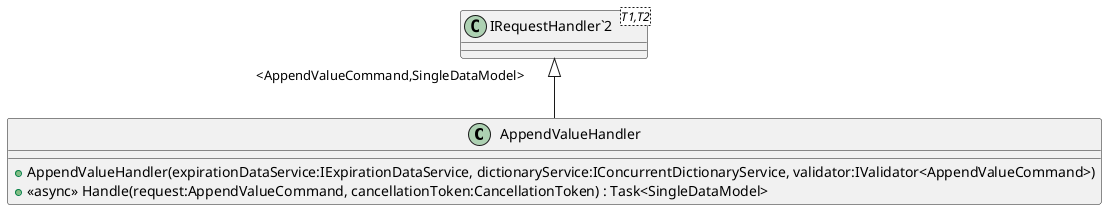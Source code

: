 @startuml
class AppendValueHandler {
    + AppendValueHandler(expirationDataService:IExpirationDataService, dictionaryService:IConcurrentDictionaryService, validator:IValidator<AppendValueCommand>)
    + <<async>> Handle(request:AppendValueCommand, cancellationToken:CancellationToken) : Task<SingleDataModel>
}
class "IRequestHandler`2"<T1,T2> {
}
"IRequestHandler`2" "<AppendValueCommand,SingleDataModel>" <|-- AppendValueHandler
@enduml
